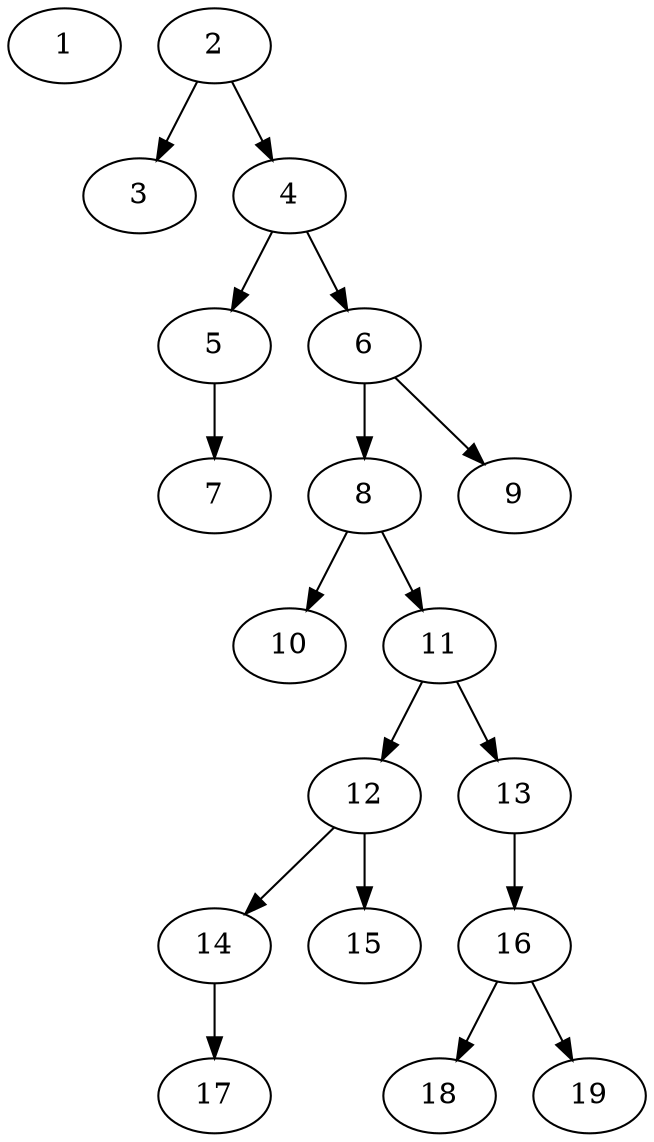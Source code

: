 // DAG (tier=1-easy, mode=compute, n=19, ccr=0.265, fat=0.446, density=0.358, regular=0.753, jump=0.012, mindata=262144, maxdata=2097152)
// DAG automatically generated by daggen at Sun Aug 24 16:33:32 2025
// /home/ermia/Project/Environments/daggen/bin/daggen --dot --ccr 0.265 --fat 0.446 --regular 0.753 --density 0.358 --jump 0.012 --mindata 262144 --maxdata 2097152 -n 19 
digraph G {
  1 [size="634616718075792", alpha="0.04", expect_size="317308359037896"]
  2 [size="46036680704000000", alpha="0.10", expect_size="23018340352000000"]
  2 -> 3 [size ="1027604480000"]
  2 -> 4 [size ="1027604480000"]
  3 [size="20159507195101152", alpha="0.08", expect_size="10079753597550576"]
  4 [size="107232534966877", alpha="0.10", expect_size="53616267483438"]
  4 -> 5 [size ="1691151761408"]
  4 -> 6 [size ="1691151761408"]
  5 [size="160552996284494", alpha="0.05", expect_size="80276498142247"]
  5 -> 7 [size ="4870794903552"]
  6 [size="874863904524599296", alpha="0.14", expect_size="437431952262299648"]
  6 -> 8 [size ="7317852520448"]
  6 -> 9 [size ="7317852520448"]
  7 [size="34247112650691", alpha="0.11", expect_size="17123556325345"]
  8 [size="2514745820444622848", alpha="0.06", expect_size="1257372910222311424"]
  8 -> 10 [size ="14794014851072"]
  8 -> 11 [size ="14794014851072"]
  9 [size="992148638060773376", alpha="0.09", expect_size="496074319030386688"]
  10 [size="441908139472587", alpha="0.01", expect_size="220954069736293"]
  11 [size="212767619298623488", alpha="0.06", expect_size="106383809649311744"]
  11 -> 12 [size ="2851195584512"]
  11 -> 13 [size ="2851195584512"]
  12 [size="9751845430202438", alpha="0.15", expect_size="4875922715101219"]
  12 -> 14 [size ="10711413555200"]
  12 -> 15 [size ="10711413555200"]
  13 [size="3778222344124760064", alpha="0.02", expect_size="1889111172062380032"]
  13 -> 16 [size ="19406549680128"]
  14 [size="278572447506248", alpha="0.07", expect_size="139286223753124"]
  14 -> 17 [size ="4531735756800"]
  15 [size="3126842092620188", alpha="0.18", expect_size="1563421046310094"]
  16 [size="2218949794995513", alpha="0.11", expect_size="1109474897497756"]
  16 -> 18 [size ="1973210316800"]
  16 -> 19 [size ="1973210316800"]
  17 [size="32715409964806000", alpha="0.05", expect_size="16357704982403000"]
  18 [size="2581390521377002", alpha="0.05", expect_size="1290695260688501"]
  19 [size="19665409449757780", alpha="0.19", expect_size="9832704724878890"]
}